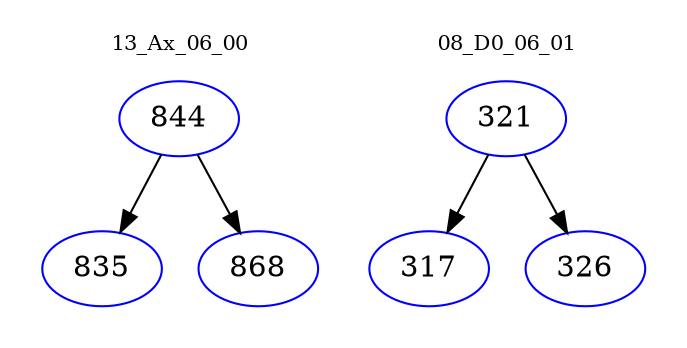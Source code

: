 digraph{
subgraph cluster_0 {
color = white
label = "13_Ax_06_00";
fontsize=10;
T0_844 [label="844", color="blue"]
T0_844 -> T0_835 [color="black"]
T0_835 [label="835", color="blue"]
T0_844 -> T0_868 [color="black"]
T0_868 [label="868", color="blue"]
}
subgraph cluster_1 {
color = white
label = "08_D0_06_01";
fontsize=10;
T1_321 [label="321", color="blue"]
T1_321 -> T1_317 [color="black"]
T1_317 [label="317", color="blue"]
T1_321 -> T1_326 [color="black"]
T1_326 [label="326", color="blue"]
}
}
